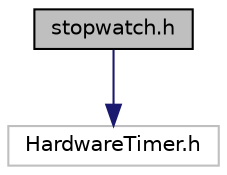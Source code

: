 digraph "stopwatch.h"
{
 // LATEX_PDF_SIZE
  edge [fontname="Helvetica",fontsize="10",labelfontname="Helvetica",labelfontsize="10"];
  node [fontname="Helvetica",fontsize="10",shape=record];
  Node1 [label="stopwatch.h",height=0.2,width=0.4,color="black", fillcolor="grey75", style="filled", fontcolor="black",tooltip="This header file makes the specified onboard timer count in the up direction and adds other functiona..."];
  Node1 -> Node2 [color="midnightblue",fontsize="10",style="solid"];
  Node2 [label="HardwareTimer.h",height=0.2,width=0.4,color="grey75", fillcolor="white", style="filled",tooltip=" "];
}
